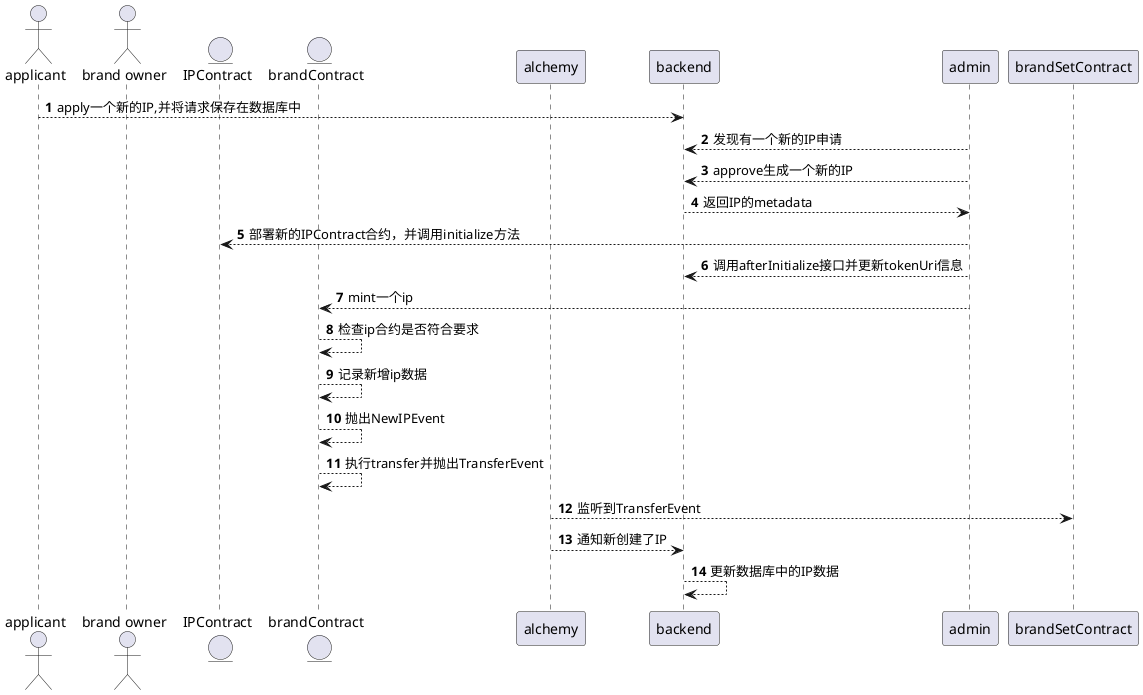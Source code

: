 @startuml
'https://plantuml.com/sequence-diagram

autonumber

actor applicant as applicant
actor "brand owner" as owner
entity IPContract as IPContract
entity brandContract as brandContract
participant alchemy as alchemy

applicant --> backend: apply一个新的IP,并将请求保存在数据库中
admin --> backend: 发现有一个新的IP申请
admin --> backend: approve生成一个新的IP
backend --> admin: 返回IP的metadata
admin --> IPContract: 部署新的IPContract合约，并调用initialize方法
admin --> backend: 调用afterInitialize接口并更新tokenUri信息
admin --> brandContract: mint一个ip
brandContract --> brandContract: 检查ip合约是否符合要求
brandContract --> brandContract: 记录新增ip数据
brandContract --> brandContract: 抛出NewIPEvent
brandContract --> brandContract: 执行transfer并抛出TransferEvent
alchemy --> brandSetContract:监听到TransferEvent
alchemy --> backend: 通知新创建了IP
backend --> backend: 更新数据库中的IP数据

@enduml